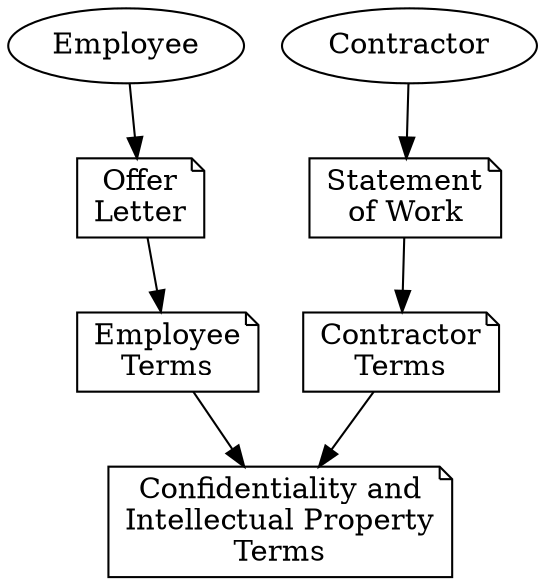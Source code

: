 digraph {
  Employee;
  Contractor;
  OfferLetter[label="Offer\nLetter",shape=note];
  SOW[label="Statement\nof Work",shape=note];
  EmployeeTerms[label="Employee\nTerms",shape=note];
  ContractorTerms[label="Contractor\nTerms",shape=note];
  CIP[label="Confidentiality and\nIntellectual Property\nTerms",shape=note];
  Employee -> OfferLetter -> EmployeeTerms -> CIP;
  Contractor -> SOW -> ContractorTerms -> CIP;
}
